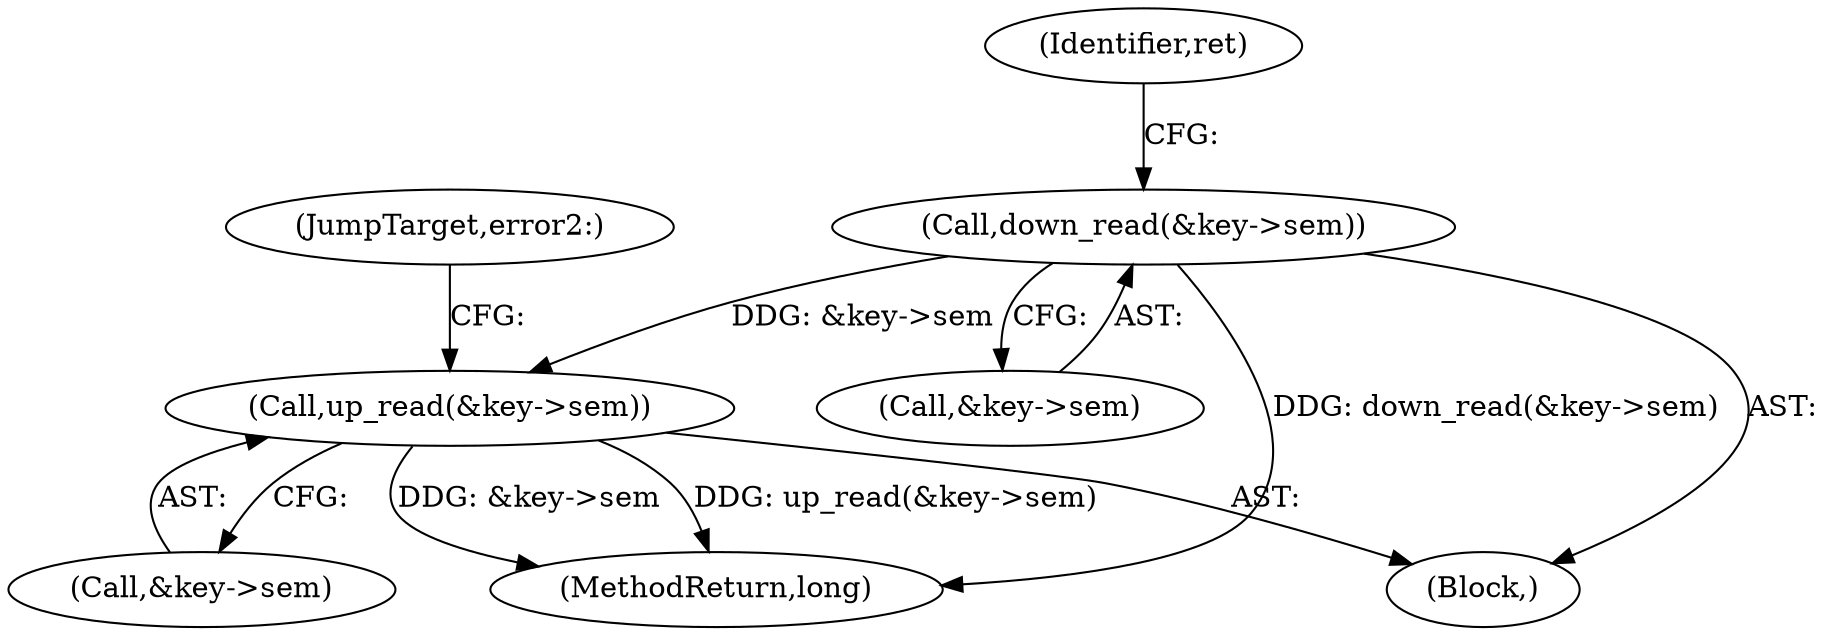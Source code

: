 digraph "1_linux_b4a1b4f5047e4f54e194681125c74c0aa64d637d@API" {
"1000179" [label="(Call,down_read(&key->sem))"];
"1000190" [label="(Call,up_read(&key->sem))"];
"1000195" [label="(JumpTarget,error2:)"];
"1000190" [label="(Call,up_read(&key->sem))"];
"1000201" [label="(MethodReturn,long)"];
"1000191" [label="(Call,&key->sem)"];
"1000179" [label="(Call,down_read(&key->sem))"];
"1000185" [label="(Identifier,ret)"];
"1000178" [label="(Block,)"];
"1000180" [label="(Call,&key->sem)"];
"1000179" -> "1000178"  [label="AST: "];
"1000179" -> "1000180"  [label="CFG: "];
"1000180" -> "1000179"  [label="AST: "];
"1000185" -> "1000179"  [label="CFG: "];
"1000179" -> "1000201"  [label="DDG: down_read(&key->sem)"];
"1000179" -> "1000190"  [label="DDG: &key->sem"];
"1000190" -> "1000178"  [label="AST: "];
"1000190" -> "1000191"  [label="CFG: "];
"1000191" -> "1000190"  [label="AST: "];
"1000195" -> "1000190"  [label="CFG: "];
"1000190" -> "1000201"  [label="DDG: up_read(&key->sem)"];
"1000190" -> "1000201"  [label="DDG: &key->sem"];
}
